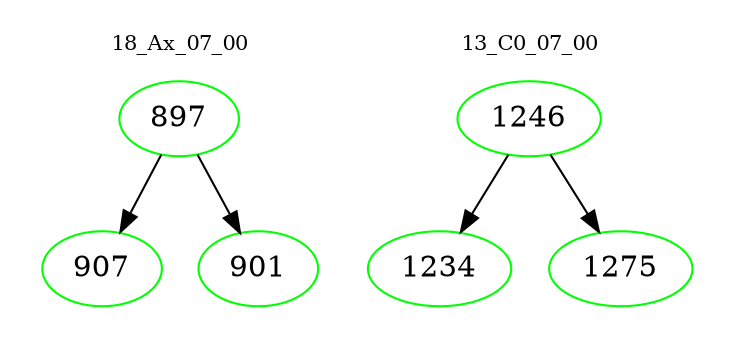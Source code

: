 digraph{
subgraph cluster_0 {
color = white
label = "18_Ax_07_00";
fontsize=10;
T0_897 [label="897", color="green"]
T0_897 -> T0_907 [color="black"]
T0_907 [label="907", color="green"]
T0_897 -> T0_901 [color="black"]
T0_901 [label="901", color="green"]
}
subgraph cluster_1 {
color = white
label = "13_C0_07_00";
fontsize=10;
T1_1246 [label="1246", color="green"]
T1_1246 -> T1_1234 [color="black"]
T1_1234 [label="1234", color="green"]
T1_1246 -> T1_1275 [color="black"]
T1_1275 [label="1275", color="green"]
}
}
